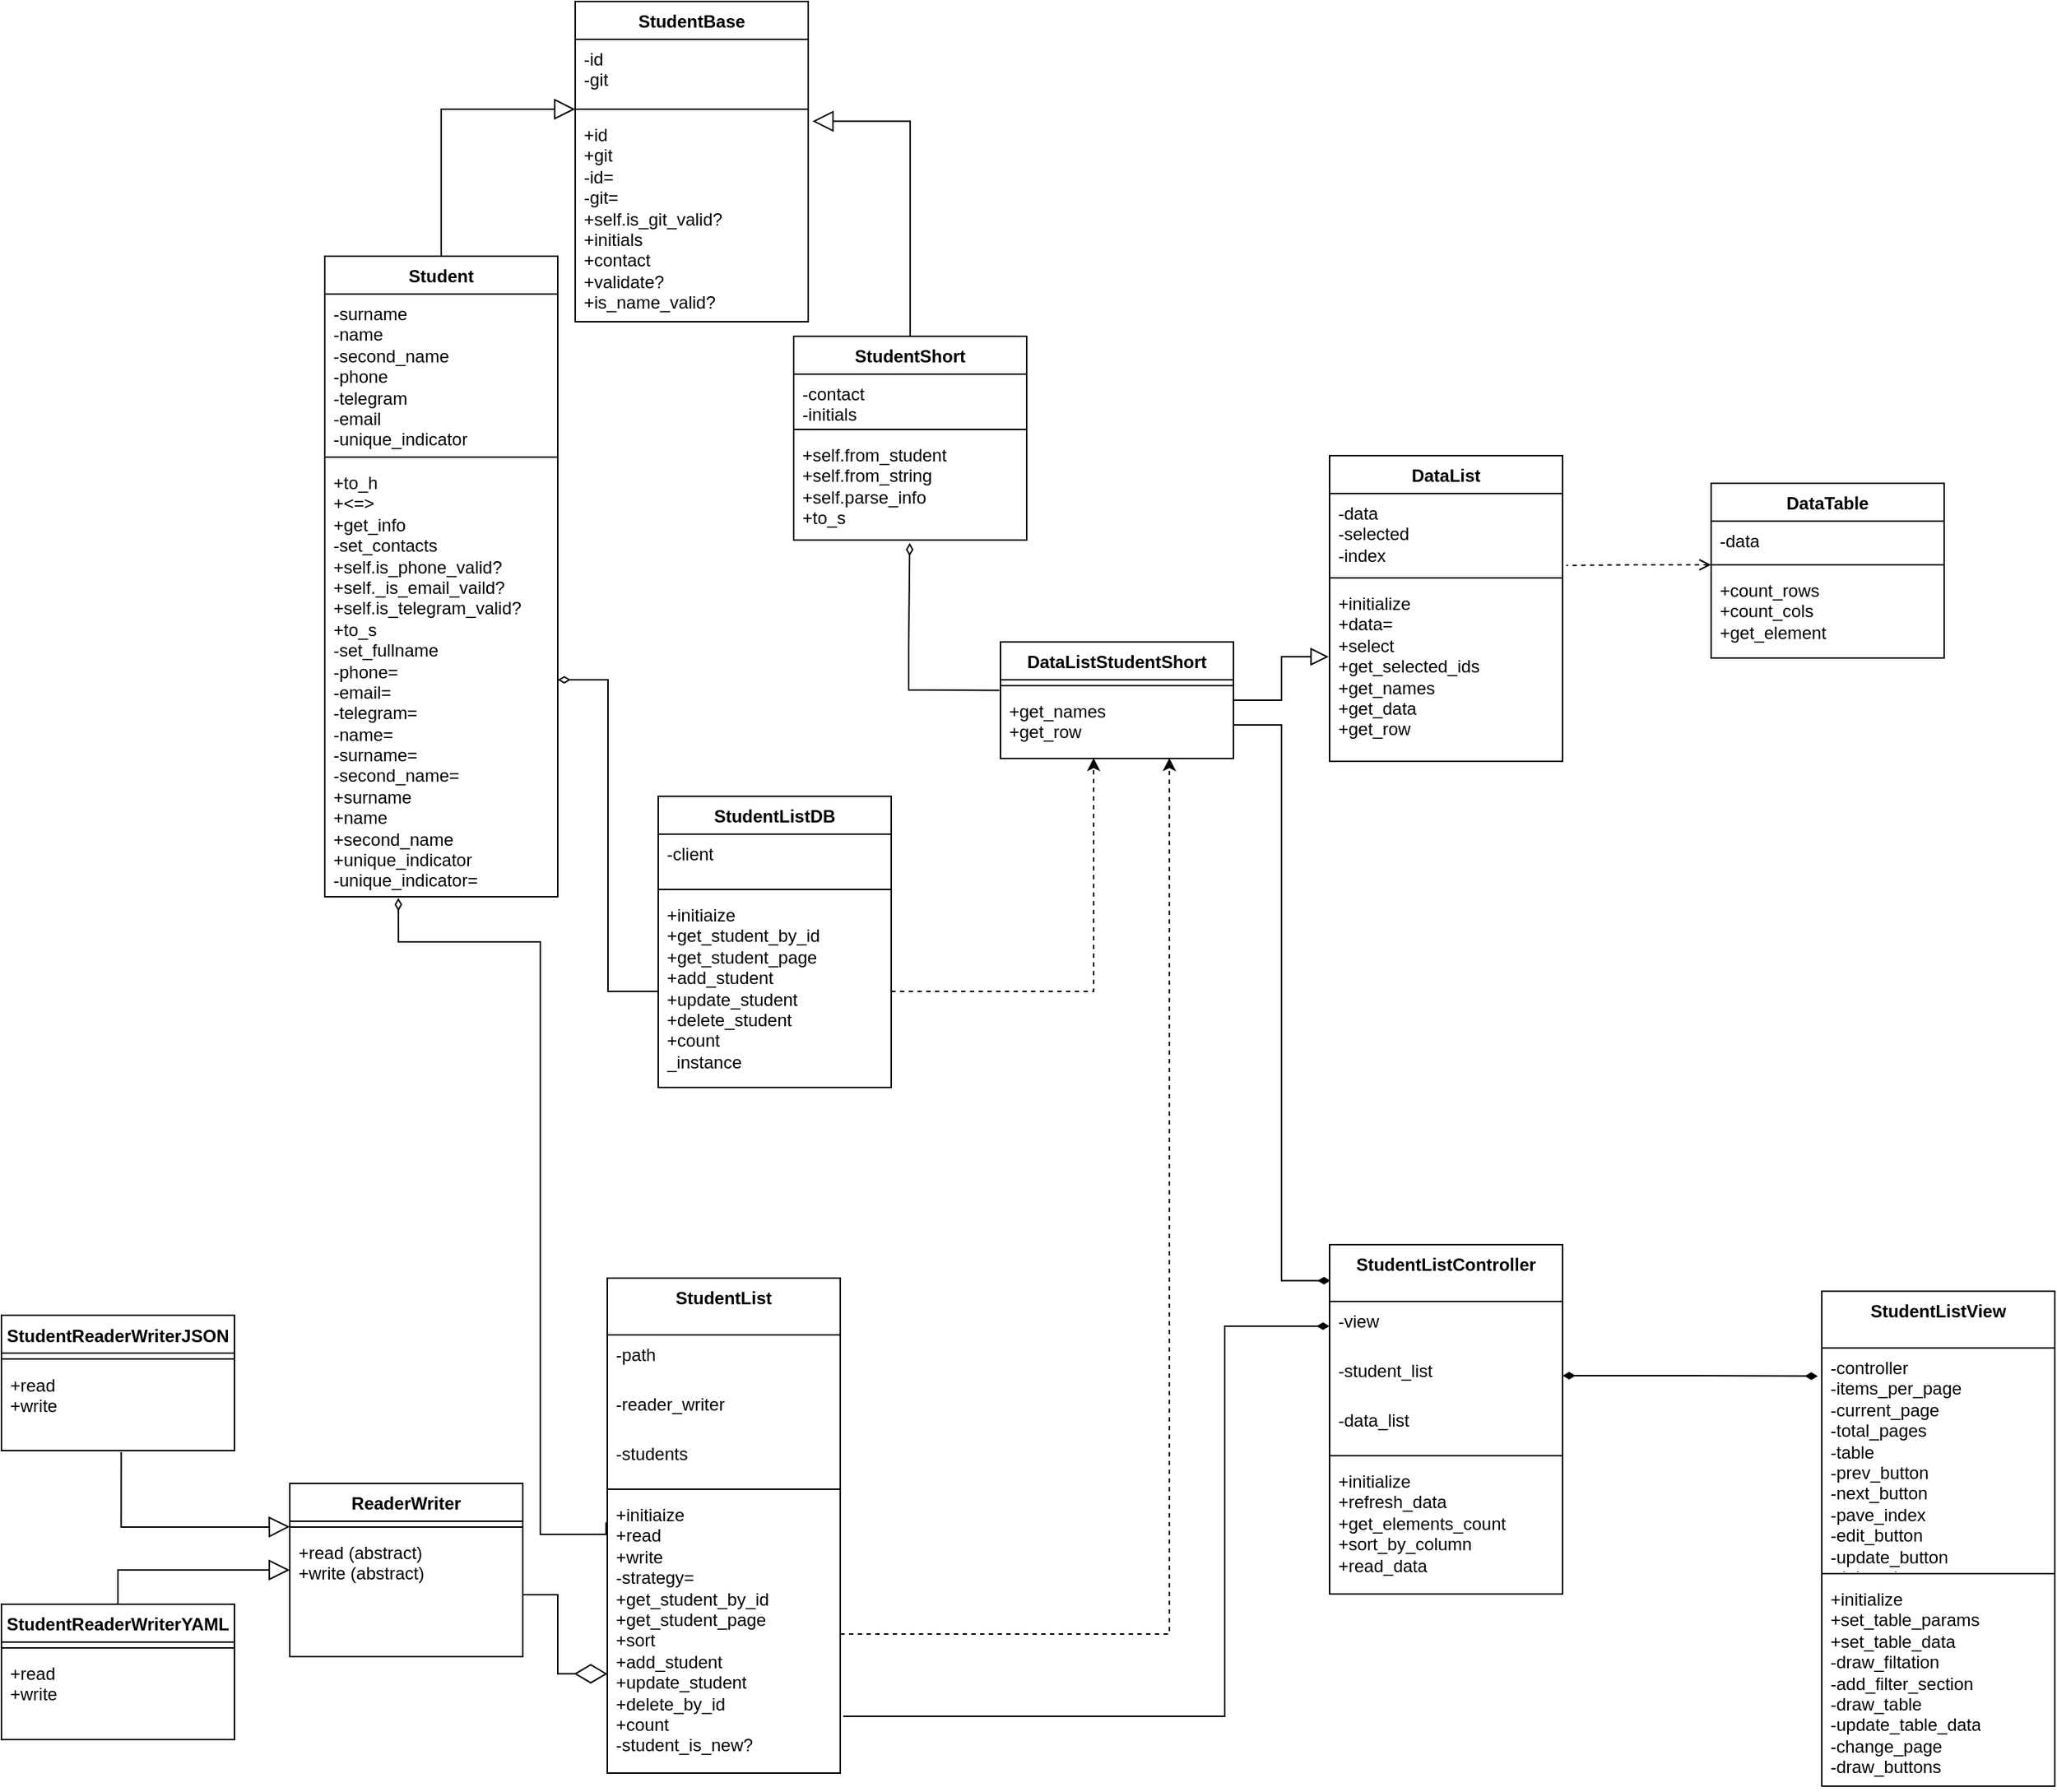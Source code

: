 <mxfile version="25.0.2">
  <diagram name="Страница — 1" id="pWL2CWbe-zxDe9L4tEUk">
    <mxGraphModel dx="1363" dy="963" grid="1" gridSize="10" guides="1" tooltips="1" connect="1" arrows="1" fold="1" page="1" pageScale="1" pageWidth="827" pageHeight="1169" math="0" shadow="0">
      <root>
        <mxCell id="0" />
        <mxCell id="1" parent="0" />
        <mxCell id="drGPe8Ry7eNEMvqkn0kf-1" value="StudentBase" style="swimlane;fontStyle=1;align=center;verticalAlign=top;childLayout=stackLayout;horizontal=1;startSize=26;horizontalStack=0;resizeParent=1;resizeParentMax=0;resizeLast=0;collapsible=1;marginBottom=0;whiteSpace=wrap;html=1;" parent="1" vertex="1">
          <mxGeometry x="1104" y="704" width="160" height="220" as="geometry" />
        </mxCell>
        <mxCell id="drGPe8Ry7eNEMvqkn0kf-2" value="&lt;div&gt;-id&lt;/div&gt;&lt;div&gt;-git&lt;br&gt;&lt;/div&gt;" style="text;strokeColor=none;fillColor=none;align=left;verticalAlign=top;spacingLeft=4;spacingRight=4;overflow=hidden;rotatable=0;points=[[0,0.5],[1,0.5]];portConstraint=eastwest;whiteSpace=wrap;html=1;" parent="drGPe8Ry7eNEMvqkn0kf-1" vertex="1">
          <mxGeometry y="26" width="160" height="44" as="geometry" />
        </mxCell>
        <mxCell id="drGPe8Ry7eNEMvqkn0kf-3" value="" style="line;strokeWidth=1;fillColor=none;align=left;verticalAlign=middle;spacingTop=-1;spacingLeft=3;spacingRight=3;rotatable=0;labelPosition=right;points=[];portConstraint=eastwest;strokeColor=inherit;" parent="drGPe8Ry7eNEMvqkn0kf-1" vertex="1">
          <mxGeometry y="70" width="160" height="8" as="geometry" />
        </mxCell>
        <mxCell id="drGPe8Ry7eNEMvqkn0kf-4" value="&lt;div&gt;+id&lt;/div&gt;&lt;div&gt;+git&lt;br&gt;&lt;/div&gt;&lt;div&gt;-id=&lt;br&gt;&lt;/div&gt;&lt;div&gt;-git=&lt;br&gt;&lt;/div&gt;&lt;div&gt;+self.is_git_valid?&lt;/div&gt;&lt;div&gt;+initials&lt;/div&gt;&lt;div&gt;+contact&lt;/div&gt;&lt;div&gt;+validate?&lt;br&gt;+is_name_valid?&lt;br&gt;&lt;/div&gt;" style="text;strokeColor=none;fillColor=none;align=left;verticalAlign=top;spacingLeft=4;spacingRight=4;overflow=hidden;rotatable=0;points=[[0,0.5],[1,0.5]];portConstraint=eastwest;whiteSpace=wrap;html=1;" parent="drGPe8Ry7eNEMvqkn0kf-1" vertex="1">
          <mxGeometry y="78" width="160" height="142" as="geometry" />
        </mxCell>
        <mxCell id="drGPe8Ry7eNEMvqkn0kf-5" style="edgeStyle=orthogonalEdgeStyle;rounded=0;orthogonalLoop=1;jettySize=auto;html=1;endArrow=block;endFill=0;endSize=12;" parent="1" source="drGPe8Ry7eNEMvqkn0kf-6" target="drGPe8Ry7eNEMvqkn0kf-3" edge="1">
          <mxGeometry relative="1" as="geometry" />
        </mxCell>
        <mxCell id="drGPe8Ry7eNEMvqkn0kf-6" value="Student" style="swimlane;fontStyle=1;align=center;verticalAlign=top;childLayout=stackLayout;horizontal=1;startSize=26;horizontalStack=0;resizeParent=1;resizeParentMax=0;resizeLast=0;collapsible=1;marginBottom=0;whiteSpace=wrap;html=1;" parent="1" vertex="1">
          <mxGeometry x="932" y="879" width="160" height="440" as="geometry" />
        </mxCell>
        <mxCell id="drGPe8Ry7eNEMvqkn0kf-7" value="&lt;div&gt;-surname&lt;/div&gt;&lt;div&gt;-name&lt;/div&gt;&lt;div&gt;-second_name&lt;/div&gt;&lt;div&gt;-phone&lt;/div&gt;&lt;div&gt;-telegram&lt;/div&gt;&lt;div&gt;-email&lt;/div&gt;&lt;div&gt;-unique_indicator&lt;br&gt;&lt;/div&gt;" style="text;strokeColor=none;fillColor=none;align=left;verticalAlign=top;spacingLeft=4;spacingRight=4;overflow=hidden;rotatable=0;points=[[0,0.5],[1,0.5]];portConstraint=eastwest;whiteSpace=wrap;html=1;" parent="drGPe8Ry7eNEMvqkn0kf-6" vertex="1">
          <mxGeometry y="26" width="160" height="108" as="geometry" />
        </mxCell>
        <mxCell id="drGPe8Ry7eNEMvqkn0kf-8" value="" style="line;strokeWidth=1;fillColor=none;align=left;verticalAlign=middle;spacingTop=-1;spacingLeft=3;spacingRight=3;rotatable=0;labelPosition=right;points=[];portConstraint=eastwest;strokeColor=inherit;" parent="drGPe8Ry7eNEMvqkn0kf-6" vertex="1">
          <mxGeometry y="134" width="160" height="8" as="geometry" />
        </mxCell>
        <mxCell id="drGPe8Ry7eNEMvqkn0kf-9" value="&lt;div&gt;+to_h&lt;/div&gt;&lt;div&gt;+&amp;lt;=&amp;gt;&lt;br&gt;&lt;/div&gt;&lt;div&gt;+get_info&lt;/div&gt;&lt;div&gt;-set_contacts&lt;/div&gt;&lt;div&gt;+self.is_phone_valid?&lt;/div&gt;&lt;div&gt;+self._is_email_vaild?&lt;/div&gt;&lt;div&gt;+self.is_telegram_valid?&lt;/div&gt;&lt;div&gt;+to_s&lt;/div&gt;&lt;div&gt;-set_fullname&lt;br&gt;&lt;/div&gt;&lt;div&gt;-phone=&lt;/div&gt;&lt;div&gt;-email=&lt;/div&gt;&lt;div&gt;-telegram=&lt;br&gt;&lt;/div&gt;&lt;div&gt;-name=&lt;/div&gt;&lt;div&gt;-surname=&lt;/div&gt;&lt;div&gt;-second_name=&lt;br&gt;&lt;/div&gt;&lt;div&gt;+surname&lt;br&gt;&lt;/div&gt;&lt;div&gt;+name&lt;/div&gt;&lt;div&gt;+second_name&lt;/div&gt;&lt;div&gt;+unique_indicator&lt;/div&gt;&lt;div&gt;-unique_indicator=&lt;br&gt;&lt;/div&gt;" style="text;strokeColor=none;fillColor=none;align=left;verticalAlign=top;spacingLeft=4;spacingRight=4;overflow=hidden;rotatable=0;points=[[0,0.5],[1,0.5]];portConstraint=eastwest;whiteSpace=wrap;html=1;" parent="drGPe8Ry7eNEMvqkn0kf-6" vertex="1">
          <mxGeometry y="142" width="160" height="298" as="geometry" />
        </mxCell>
        <mxCell id="drGPe8Ry7eNEMvqkn0kf-10" value="StudentShort" style="swimlane;fontStyle=1;align=center;verticalAlign=top;childLayout=stackLayout;horizontal=1;startSize=26;horizontalStack=0;resizeParent=1;resizeParentMax=0;resizeLast=0;collapsible=1;marginBottom=0;whiteSpace=wrap;html=1;" parent="1" vertex="1">
          <mxGeometry x="1254" y="934" width="160" height="140" as="geometry">
            <mxRectangle x="520" y="310" width="110" height="30" as="alternateBounds" />
          </mxGeometry>
        </mxCell>
        <mxCell id="drGPe8Ry7eNEMvqkn0kf-11" value="&lt;div&gt;-contact&lt;/div&gt;&lt;div&gt;-initials&lt;br&gt;&lt;/div&gt;" style="text;strokeColor=none;fillColor=none;align=left;verticalAlign=top;spacingLeft=4;spacingRight=4;overflow=hidden;rotatable=0;points=[[0,0.5],[1,0.5]];portConstraint=eastwest;whiteSpace=wrap;html=1;" parent="drGPe8Ry7eNEMvqkn0kf-10" vertex="1">
          <mxGeometry y="26" width="160" height="34" as="geometry" />
        </mxCell>
        <mxCell id="drGPe8Ry7eNEMvqkn0kf-12" value="" style="line;strokeWidth=1;fillColor=none;align=left;verticalAlign=middle;spacingTop=-1;spacingLeft=3;spacingRight=3;rotatable=0;labelPosition=right;points=[];portConstraint=eastwest;strokeColor=inherit;" parent="drGPe8Ry7eNEMvqkn0kf-10" vertex="1">
          <mxGeometry y="60" width="160" height="8" as="geometry" />
        </mxCell>
        <mxCell id="drGPe8Ry7eNEMvqkn0kf-13" value="&lt;div&gt;+self.from_student&lt;/div&gt;&lt;div&gt;+self.from_string&lt;/div&gt;&lt;div&gt;+self.parse_info&lt;br&gt;&lt;/div&gt;&lt;div&gt;+to_s&lt;/div&gt;&lt;div&gt;&lt;br&gt;&lt;/div&gt;" style="text;strokeColor=none;fillColor=none;align=left;verticalAlign=top;spacingLeft=4;spacingRight=4;overflow=hidden;rotatable=0;points=[[0,0.5],[1,0.5]];portConstraint=eastwest;whiteSpace=wrap;html=1;" parent="drGPe8Ry7eNEMvqkn0kf-10" vertex="1">
          <mxGeometry y="68" width="160" height="72" as="geometry" />
        </mxCell>
        <mxCell id="drGPe8Ry7eNEMvqkn0kf-14" style="edgeStyle=orthogonalEdgeStyle;rounded=0;orthogonalLoop=1;jettySize=auto;html=1;entryX=1.018;entryY=0.03;entryDx=0;entryDy=0;entryPerimeter=0;endArrow=block;endFill=0;endSize=12;" parent="1" source="drGPe8Ry7eNEMvqkn0kf-10" target="drGPe8Ry7eNEMvqkn0kf-4" edge="1">
          <mxGeometry relative="1" as="geometry" />
        </mxCell>
        <mxCell id="drGPe8Ry7eNEMvqkn0kf-15" value="DataTable" style="swimlane;fontStyle=1;align=center;verticalAlign=top;childLayout=stackLayout;horizontal=1;startSize=26;horizontalStack=0;resizeParent=1;resizeParentMax=0;resizeLast=0;collapsible=1;marginBottom=0;whiteSpace=wrap;html=1;" parent="1" vertex="1">
          <mxGeometry x="1884" y="1035" width="160" height="120" as="geometry" />
        </mxCell>
        <mxCell id="drGPe8Ry7eNEMvqkn0kf-16" value="-data" style="text;strokeColor=none;fillColor=none;align=left;verticalAlign=top;spacingLeft=4;spacingRight=4;overflow=hidden;rotatable=0;points=[[0,0.5],[1,0.5]];portConstraint=eastwest;whiteSpace=wrap;html=1;" parent="drGPe8Ry7eNEMvqkn0kf-15" vertex="1">
          <mxGeometry y="26" width="160" height="26" as="geometry" />
        </mxCell>
        <mxCell id="drGPe8Ry7eNEMvqkn0kf-17" value="" style="line;strokeWidth=1;fillColor=none;align=left;verticalAlign=middle;spacingTop=-1;spacingLeft=3;spacingRight=3;rotatable=0;labelPosition=right;points=[];portConstraint=eastwest;strokeColor=inherit;" parent="drGPe8Ry7eNEMvqkn0kf-15" vertex="1">
          <mxGeometry y="52" width="160" height="8" as="geometry" />
        </mxCell>
        <mxCell id="drGPe8Ry7eNEMvqkn0kf-18" value="+count_rows&lt;div&gt;+count_cols&lt;/div&gt;&lt;div&gt;+get_element&lt;/div&gt;" style="text;strokeColor=none;fillColor=none;align=left;verticalAlign=top;spacingLeft=4;spacingRight=4;overflow=hidden;rotatable=0;points=[[0,0.5],[1,0.5]];portConstraint=eastwest;whiteSpace=wrap;html=1;" parent="drGPe8Ry7eNEMvqkn0kf-15" vertex="1">
          <mxGeometry y="60" width="160" height="60" as="geometry" />
        </mxCell>
        <mxCell id="drGPe8Ry7eNEMvqkn0kf-21" value="&lt;div&gt;DataList&lt;/div&gt;" style="swimlane;fontStyle=1;align=center;verticalAlign=top;childLayout=stackLayout;horizontal=1;startSize=26;horizontalStack=0;resizeParent=1;resizeParentMax=0;resizeLast=0;collapsible=1;marginBottom=0;whiteSpace=wrap;html=1;" parent="1" vertex="1">
          <mxGeometry x="1622" y="1016" width="160" height="210" as="geometry" />
        </mxCell>
        <mxCell id="drGPe8Ry7eNEMvqkn0kf-22" value="&lt;div&gt;-data&lt;/div&gt;&lt;div&gt;-selected&lt;/div&gt;&lt;div&gt;-index&lt;br&gt;&lt;/div&gt;" style="text;strokeColor=none;fillColor=none;align=left;verticalAlign=top;spacingLeft=4;spacingRight=4;overflow=hidden;rotatable=0;points=[[0,0.5],[1,0.5]];portConstraint=eastwest;whiteSpace=wrap;html=1;" parent="drGPe8Ry7eNEMvqkn0kf-21" vertex="1">
          <mxGeometry y="26" width="160" height="54" as="geometry" />
        </mxCell>
        <mxCell id="drGPe8Ry7eNEMvqkn0kf-23" value="" style="line;strokeWidth=1;fillColor=none;align=left;verticalAlign=middle;spacingTop=-1;spacingLeft=3;spacingRight=3;rotatable=0;labelPosition=right;points=[];portConstraint=eastwest;strokeColor=inherit;" parent="drGPe8Ry7eNEMvqkn0kf-21" vertex="1">
          <mxGeometry y="80" width="160" height="8" as="geometry" />
        </mxCell>
        <mxCell id="drGPe8Ry7eNEMvqkn0kf-24" value="&lt;div&gt;+initialize&lt;/div&gt;&lt;div&gt;+data=&lt;/div&gt;&lt;div&gt;+select&lt;/div&gt;&lt;div&gt;+get_selected_ids&lt;/div&gt;&lt;div&gt;+get_names&lt;/div&gt;&lt;div&gt;+get_data&lt;/div&gt;&lt;div&gt;+get_row&lt;/div&gt;" style="text;strokeColor=none;fillColor=none;align=left;verticalAlign=top;spacingLeft=4;spacingRight=4;overflow=hidden;rotatable=0;points=[[0,0.5],[1,0.5]];portConstraint=eastwest;whiteSpace=wrap;html=1;" parent="drGPe8Ry7eNEMvqkn0kf-21" vertex="1">
          <mxGeometry y="88" width="160" height="122" as="geometry" />
        </mxCell>
        <mxCell id="drGPe8Ry7eNEMvqkn0kf-25" value="&lt;div&gt;DataListStudentShort&lt;/div&gt;" style="swimlane;fontStyle=1;align=center;verticalAlign=top;childLayout=stackLayout;horizontal=1;startSize=26;horizontalStack=0;resizeParent=1;resizeParentMax=0;resizeLast=0;collapsible=1;marginBottom=0;whiteSpace=wrap;html=1;" parent="1" vertex="1">
          <mxGeometry x="1396" y="1144" width="160" height="80" as="geometry" />
        </mxCell>
        <mxCell id="drGPe8Ry7eNEMvqkn0kf-26" value="" style="line;strokeWidth=1;fillColor=none;align=left;verticalAlign=middle;spacingTop=-1;spacingLeft=3;spacingRight=3;rotatable=0;labelPosition=right;points=[];portConstraint=eastwest;strokeColor=inherit;" parent="drGPe8Ry7eNEMvqkn0kf-25" vertex="1">
          <mxGeometry y="26" width="160" height="8" as="geometry" />
        </mxCell>
        <mxCell id="drGPe8Ry7eNEMvqkn0kf-27" value="&lt;div&gt;&lt;span style=&quot;background-color: initial;&quot;&gt;+get_names&lt;/span&gt;&lt;/div&gt;&lt;div&gt;+get_row&lt;/div&gt;" style="text;strokeColor=none;fillColor=none;align=left;verticalAlign=top;spacingLeft=4;spacingRight=4;overflow=hidden;rotatable=0;points=[[0,0.5],[1,0.5]];portConstraint=eastwest;whiteSpace=wrap;html=1;" parent="drGPe8Ry7eNEMvqkn0kf-25" vertex="1">
          <mxGeometry y="34" width="160" height="46" as="geometry" />
        </mxCell>
        <mxCell id="drGPe8Ry7eNEMvqkn0kf-28" style="edgeStyle=orthogonalEdgeStyle;rounded=0;orthogonalLoop=1;jettySize=auto;html=1;entryX=-0.004;entryY=0.411;entryDx=0;entryDy=0;entryPerimeter=0;endArrow=block;endFill=0;endSize=10;" parent="1" source="drGPe8Ry7eNEMvqkn0kf-25" target="drGPe8Ry7eNEMvqkn0kf-24" edge="1">
          <mxGeometry relative="1" as="geometry" />
        </mxCell>
        <mxCell id="drGPe8Ry7eNEMvqkn0kf-29" style="edgeStyle=orthogonalEdgeStyle;rounded=0;orthogonalLoop=1;jettySize=auto;html=1;entryX=0.316;entryY=1.003;entryDx=0;entryDy=0;entryPerimeter=0;exitX=-0.005;exitY=0.098;exitDx=0;exitDy=0;exitPerimeter=0;endArrow=diamondThin;endFill=0;" parent="1" source="drGPe8Ry7eNEMvqkn0kf-45" target="drGPe8Ry7eNEMvqkn0kf-9" edge="1">
          <mxGeometry relative="1" as="geometry">
            <mxPoint x="982.08" y="1596" as="targetPoint" />
            <mxPoint x="1103.0" y="1668" as="sourcePoint" />
            <Array as="points">
              <mxPoint x="1080" y="1757" />
              <mxPoint x="1080" y="1350" />
              <mxPoint x="983" y="1350" />
            </Array>
          </mxGeometry>
        </mxCell>
        <mxCell id="drGPe8Ry7eNEMvqkn0kf-32" style="edgeStyle=orthogonalEdgeStyle;rounded=0;orthogonalLoop=1;jettySize=auto;html=1;endArrow=block;endFill=0;endSize=12;exitX=0.514;exitY=1.017;exitDx=0;exitDy=0;exitPerimeter=0;entryX=0;entryY=0.25;entryDx=0;entryDy=0;" parent="1" source="drGPe8Ry7eNEMvqkn0kf-53" target="drGPe8Ry7eNEMvqkn0kf-39" edge="1">
          <mxGeometry relative="1" as="geometry">
            <mxPoint x="647" y="2092" as="sourcePoint" />
            <mxPoint x="665" y="1868" as="targetPoint" />
            <Array as="points">
              <mxPoint x="792" y="1752" />
              <mxPoint x="891" y="1752" />
            </Array>
          </mxGeometry>
        </mxCell>
        <mxCell id="drGPe8Ry7eNEMvqkn0kf-33" style="edgeStyle=orthogonalEdgeStyle;rounded=0;orthogonalLoop=1;jettySize=auto;html=1;endArrow=block;endFill=0;endSize=12;exitX=0.5;exitY=0;exitDx=0;exitDy=0;entryX=0;entryY=0.5;entryDx=0;entryDy=0;" parent="1" source="drGPe8Ry7eNEMvqkn0kf-46" target="drGPe8Ry7eNEMvqkn0kf-39" edge="1">
          <mxGeometry relative="1" as="geometry">
            <mxPoint x="842.118" y="1784" as="sourcePoint" />
            <mxPoint x="900" y="1790" as="targetPoint" />
          </mxGeometry>
        </mxCell>
        <mxCell id="drGPe8Ry7eNEMvqkn0kf-34" style="edgeStyle=orthogonalEdgeStyle;rounded=0;orthogonalLoop=1;jettySize=auto;html=1;entryX=1.016;entryY=0.915;entryDx=0;entryDy=0;dashed=1;entryPerimeter=0;endArrow=none;endFill=0;startArrow=open;startFill=0;" parent="1" source="drGPe8Ry7eNEMvqkn0kf-17" target="drGPe8Ry7eNEMvqkn0kf-22" edge="1">
          <mxGeometry relative="1" as="geometry">
            <mxPoint x="1859" y="1061" as="sourcePoint" />
            <mxPoint x="1769" y="1061" as="targetPoint" />
          </mxGeometry>
        </mxCell>
        <mxCell id="drGPe8Ry7eNEMvqkn0kf-37" value="" style="endArrow=none;html=1;rounded=0;exitX=0.498;exitY=1.028;exitDx=0;exitDy=0;exitPerimeter=0;entryX=-0.005;entryY=-0.017;entryDx=0;entryDy=0;entryPerimeter=0;endFill=0;startArrow=diamondThin;startFill=0;" parent="1" source="drGPe8Ry7eNEMvqkn0kf-13" target="drGPe8Ry7eNEMvqkn0kf-27" edge="1">
          <mxGeometry width="50" height="50" relative="1" as="geometry">
            <mxPoint x="1333.16" y="957.996" as="sourcePoint" />
            <mxPoint x="1473" y="1355.95" as="targetPoint" />
            <Array as="points">
              <mxPoint x="1333" y="1145.98" />
              <mxPoint x="1333" y="1177" />
            </Array>
          </mxGeometry>
        </mxCell>
        <mxCell id="drGPe8Ry7eNEMvqkn0kf-39" value="ReaderWriter" style="swimlane;fontStyle=1;align=center;verticalAlign=top;childLayout=stackLayout;horizontal=1;startSize=26;horizontalStack=0;resizeParent=1;resizeParentMax=0;resizeLast=0;collapsible=1;marginBottom=0;whiteSpace=wrap;html=1;" parent="1" vertex="1">
          <mxGeometry x="908" y="1722" width="160" height="119" as="geometry">
            <mxRectangle x="520" y="310" width="110" height="30" as="alternateBounds" />
          </mxGeometry>
        </mxCell>
        <mxCell id="drGPe8Ry7eNEMvqkn0kf-40" value="" style="line;strokeWidth=1;fillColor=none;align=left;verticalAlign=middle;spacingTop=-1;spacingLeft=3;spacingRight=3;rotatable=0;labelPosition=right;points=[];portConstraint=eastwest;strokeColor=inherit;" parent="drGPe8Ry7eNEMvqkn0kf-39" vertex="1">
          <mxGeometry y="26" width="160" height="8" as="geometry" />
        </mxCell>
        <mxCell id="drGPe8Ry7eNEMvqkn0kf-41" value="&lt;div&gt;&lt;span style=&quot;background-color: initial;&quot;&gt;+read (abstract)&lt;/span&gt;&lt;/div&gt;&lt;div&gt;+write (abstract)&lt;br&gt;&lt;/div&gt;" style="text;strokeColor=none;fillColor=none;align=left;verticalAlign=top;spacingLeft=4;spacingRight=4;overflow=hidden;rotatable=0;points=[[0,0.5],[1,0.5]];portConstraint=eastwest;whiteSpace=wrap;html=1;" parent="drGPe8Ry7eNEMvqkn0kf-39" vertex="1">
          <mxGeometry y="34" width="160" height="85" as="geometry" />
        </mxCell>
        <mxCell id="drGPe8Ry7eNEMvqkn0kf-42" value="&lt;div&gt;StudentList&lt;/div&gt;" style="swimlane;fontStyle=1;align=center;verticalAlign=top;childLayout=stackLayout;horizontal=1;startSize=39;horizontalStack=0;resizeParent=1;resizeParentMax=0;resizeLast=0;collapsible=1;marginBottom=0;whiteSpace=wrap;html=1;" parent="1" vertex="1">
          <mxGeometry x="1126" y="1581" width="160" height="340" as="geometry">
            <mxRectangle x="520" y="310" width="110" height="30" as="alternateBounds" />
          </mxGeometry>
        </mxCell>
        <mxCell id="drGPe8Ry7eNEMvqkn0kf-43" value="-path" style="text;strokeColor=none;fillColor=none;align=left;verticalAlign=top;spacingLeft=4;spacingRight=4;overflow=hidden;rotatable=0;points=[[0,0.5],[1,0.5]];portConstraint=eastwest;whiteSpace=wrap;html=1;" parent="drGPe8Ry7eNEMvqkn0kf-42" vertex="1">
          <mxGeometry y="39" width="160" height="34" as="geometry" />
        </mxCell>
        <mxCell id="V1mRsqlptT5nASqWF0CJ-1" value="-reader_writer" style="text;strokeColor=none;fillColor=none;align=left;verticalAlign=top;spacingLeft=4;spacingRight=4;overflow=hidden;rotatable=0;points=[[0,0.5],[1,0.5]];portConstraint=eastwest;whiteSpace=wrap;html=1;" parent="drGPe8Ry7eNEMvqkn0kf-42" vertex="1">
          <mxGeometry y="73" width="160" height="34" as="geometry" />
        </mxCell>
        <mxCell id="V1mRsqlptT5nASqWF0CJ-2" value="-students" style="text;strokeColor=none;fillColor=none;align=left;verticalAlign=top;spacingLeft=4;spacingRight=4;overflow=hidden;rotatable=0;points=[[0,0.5],[1,0.5]];portConstraint=eastwest;whiteSpace=wrap;html=1;" parent="drGPe8Ry7eNEMvqkn0kf-42" vertex="1">
          <mxGeometry y="107" width="160" height="34" as="geometry" />
        </mxCell>
        <mxCell id="drGPe8Ry7eNEMvqkn0kf-44" value="" style="line;strokeWidth=1;fillColor=none;align=left;verticalAlign=middle;spacingTop=-1;spacingLeft=3;spacingRight=3;rotatable=0;labelPosition=right;points=[];portConstraint=eastwest;strokeColor=inherit;" parent="drGPe8Ry7eNEMvqkn0kf-42" vertex="1">
          <mxGeometry y="141" width="160" height="8" as="geometry" />
        </mxCell>
        <mxCell id="drGPe8Ry7eNEMvqkn0kf-45" value="&lt;div&gt;&lt;span style=&quot;background-color: initial;&quot;&gt;+initiaize&lt;/span&gt;&lt;br&gt;&lt;/div&gt;&lt;div&gt;+read&lt;/div&gt;&lt;div&gt;+write&lt;/div&gt;&lt;div&gt;-strategy=&lt;br&gt;&lt;/div&gt;&lt;div&gt;+get_student_by_id&lt;/div&gt;&lt;div&gt;+get_student_page&lt;/div&gt;&lt;div&gt;+sort&lt;/div&gt;&lt;div&gt;+add_student&lt;/div&gt;&lt;div&gt;+update_student&lt;/div&gt;&lt;div&gt;+delete_by_id&lt;/div&gt;&lt;div&gt;+count&lt;/div&gt;&lt;div&gt;&lt;b&gt;&lt;/b&gt;&lt;div&gt;-student_is_new?&lt;br&gt;&lt;/div&gt;&lt;/div&gt;" style="text;strokeColor=none;fillColor=none;align=left;verticalAlign=top;spacingLeft=4;spacingRight=4;overflow=hidden;rotatable=0;points=[[0,0.5],[1,0.5]];portConstraint=eastwest;whiteSpace=wrap;html=1;" parent="drGPe8Ry7eNEMvqkn0kf-42" vertex="1">
          <mxGeometry y="149" width="160" height="191" as="geometry" />
        </mxCell>
        <mxCell id="drGPe8Ry7eNEMvqkn0kf-46" value="StudentReaderWriterYAML" style="swimlane;fontStyle=1;align=center;verticalAlign=top;childLayout=stackLayout;horizontal=1;startSize=26;horizontalStack=0;resizeParent=1;resizeParentMax=0;resizeLast=0;collapsible=1;marginBottom=0;whiteSpace=wrap;html=1;" parent="1" vertex="1">
          <mxGeometry x="710" y="1805" width="160" height="93" as="geometry">
            <mxRectangle x="520" y="310" width="110" height="30" as="alternateBounds" />
          </mxGeometry>
        </mxCell>
        <mxCell id="drGPe8Ry7eNEMvqkn0kf-48" value="" style="line;strokeWidth=1;fillColor=none;align=left;verticalAlign=middle;spacingTop=-1;spacingLeft=3;spacingRight=3;rotatable=0;labelPosition=right;points=[];portConstraint=eastwest;strokeColor=inherit;" parent="drGPe8Ry7eNEMvqkn0kf-46" vertex="1">
          <mxGeometry y="26" width="160" height="8" as="geometry" />
        </mxCell>
        <mxCell id="drGPe8Ry7eNEMvqkn0kf-49" value="&lt;div&gt;&lt;span style=&quot;background-color: initial;&quot;&gt;+read&lt;/span&gt;&lt;br&gt;&lt;/div&gt;&lt;div&gt;+write&lt;b&gt;&lt;br&gt;&lt;/b&gt;&lt;/div&gt;" style="text;strokeColor=none;fillColor=none;align=left;verticalAlign=top;spacingLeft=4;spacingRight=4;overflow=hidden;rotatable=0;points=[[0,0.5],[1,0.5]];portConstraint=eastwest;whiteSpace=wrap;html=1;" parent="drGPe8Ry7eNEMvqkn0kf-46" vertex="1">
          <mxGeometry y="34" width="160" height="59" as="geometry" />
        </mxCell>
        <mxCell id="drGPe8Ry7eNEMvqkn0kf-50" value="StudentReaderWriterJSON" style="swimlane;fontStyle=1;align=center;verticalAlign=top;childLayout=stackLayout;horizontal=1;startSize=26;horizontalStack=0;resizeParent=1;resizeParentMax=0;resizeLast=0;collapsible=1;marginBottom=0;whiteSpace=wrap;html=1;" parent="1" vertex="1">
          <mxGeometry x="710" y="1606.5" width="160" height="93" as="geometry">
            <mxRectangle x="520" y="310" width="110" height="30" as="alternateBounds" />
          </mxGeometry>
        </mxCell>
        <mxCell id="drGPe8Ry7eNEMvqkn0kf-52" value="" style="line;strokeWidth=1;fillColor=none;align=left;verticalAlign=middle;spacingTop=-1;spacingLeft=3;spacingRight=3;rotatable=0;labelPosition=right;points=[];portConstraint=eastwest;strokeColor=inherit;" parent="drGPe8Ry7eNEMvqkn0kf-50" vertex="1">
          <mxGeometry y="26" width="160" height="8" as="geometry" />
        </mxCell>
        <mxCell id="drGPe8Ry7eNEMvqkn0kf-53" value="&lt;div&gt;&lt;span style=&quot;background-color: initial;&quot;&gt;+read&lt;/span&gt;&lt;/div&gt;&lt;div&gt;+write&lt;b&gt;&lt;br&gt;&lt;/b&gt;&lt;/div&gt;" style="text;strokeColor=none;fillColor=none;align=left;verticalAlign=top;spacingLeft=4;spacingRight=4;overflow=hidden;rotatable=0;points=[[0,0.5],[1,0.5]];portConstraint=eastwest;whiteSpace=wrap;html=1;" parent="drGPe8Ry7eNEMvqkn0kf-50" vertex="1">
          <mxGeometry y="34" width="160" height="59" as="geometry" />
        </mxCell>
        <mxCell id="drGPe8Ry7eNEMvqkn0kf-54" style="edgeStyle=orthogonalEdgeStyle;rounded=0;orthogonalLoop=1;jettySize=auto;html=1;entryX=0.001;entryY=0.643;entryDx=0;entryDy=0;entryPerimeter=0;endArrow=diamondThin;endFill=0;startArrow=none;startFill=0;endSize=20;startSize=20;" parent="1" source="drGPe8Ry7eNEMvqkn0kf-41" target="drGPe8Ry7eNEMvqkn0kf-45" edge="1">
          <mxGeometry relative="1" as="geometry" />
        </mxCell>
        <mxCell id="drGPe8Ry7eNEMvqkn0kf-60" value="StudentListDB" style="swimlane;fontStyle=1;align=center;verticalAlign=top;childLayout=stackLayout;horizontal=1;startSize=26;horizontalStack=0;resizeParent=1;resizeParentMax=0;resizeLast=0;collapsible=1;marginBottom=0;whiteSpace=wrap;html=1;" parent="1" vertex="1">
          <mxGeometry x="1161" y="1250" width="160" height="200" as="geometry">
            <mxRectangle x="520" y="310" width="110" height="30" as="alternateBounds" />
          </mxGeometry>
        </mxCell>
        <mxCell id="drGPe8Ry7eNEMvqkn0kf-61" value="-client" style="text;strokeColor=none;fillColor=none;align=left;verticalAlign=top;spacingLeft=4;spacingRight=4;overflow=hidden;rotatable=0;points=[[0,0.5],[1,0.5]];portConstraint=eastwest;whiteSpace=wrap;html=1;" parent="drGPe8Ry7eNEMvqkn0kf-60" vertex="1">
          <mxGeometry y="26" width="160" height="34" as="geometry" />
        </mxCell>
        <mxCell id="drGPe8Ry7eNEMvqkn0kf-62" value="" style="line;strokeWidth=1;fillColor=none;align=left;verticalAlign=middle;spacingTop=-1;spacingLeft=3;spacingRight=3;rotatable=0;labelPosition=right;points=[];portConstraint=eastwest;strokeColor=inherit;" parent="drGPe8Ry7eNEMvqkn0kf-60" vertex="1">
          <mxGeometry y="60" width="160" height="8" as="geometry" />
        </mxCell>
        <mxCell id="drGPe8Ry7eNEMvqkn0kf-63" value="&lt;div&gt;&lt;span style=&quot;background-color: initial;&quot;&gt;+initiaize&lt;/span&gt;&lt;br&gt;&lt;/div&gt;&lt;div&gt;+get_student_by_id&lt;/div&gt;&lt;div&gt;+get_student_page&lt;/div&gt;&lt;div&gt;+add_student&lt;/div&gt;&lt;div&gt;+update_student&lt;/div&gt;&lt;div&gt;+delete_student&lt;/div&gt;&lt;div&gt;+count&lt;/div&gt;&lt;div&gt;_instance&lt;/div&gt;" style="text;strokeColor=none;fillColor=none;align=left;verticalAlign=top;spacingLeft=4;spacingRight=4;overflow=hidden;rotatable=0;points=[[0,0.5],[1,0.5]];portConstraint=eastwest;whiteSpace=wrap;html=1;" parent="drGPe8Ry7eNEMvqkn0kf-60" vertex="1">
          <mxGeometry y="68" width="160" height="132" as="geometry" />
        </mxCell>
        <mxCell id="0USxH5ooz8fxwB7ao-52-1" style="edgeStyle=orthogonalEdgeStyle;rounded=0;orthogonalLoop=1;jettySize=auto;html=1;entryX=1;entryY=0.5;entryDx=0;entryDy=0;endArrow=diamondThin;endFill=0;" edge="1" parent="1" source="drGPe8Ry7eNEMvqkn0kf-63" target="drGPe8Ry7eNEMvqkn0kf-9">
          <mxGeometry relative="1" as="geometry" />
        </mxCell>
        <mxCell id="0USxH5ooz8fxwB7ao-52-2" style="edgeStyle=orthogonalEdgeStyle;rounded=0;orthogonalLoop=1;jettySize=auto;html=1;entryX=0.4;entryY=0.993;entryDx=0;entryDy=0;entryPerimeter=0;dashed=1;" edge="1" parent="1" source="drGPe8Ry7eNEMvqkn0kf-63" target="drGPe8Ry7eNEMvqkn0kf-27">
          <mxGeometry relative="1" as="geometry" />
        </mxCell>
        <mxCell id="0USxH5ooz8fxwB7ao-52-3" style="edgeStyle=orthogonalEdgeStyle;rounded=0;orthogonalLoop=1;jettySize=auto;html=1;entryX=0.725;entryY=0.993;entryDx=0;entryDy=0;entryPerimeter=0;dashed=1;" edge="1" parent="1" source="drGPe8Ry7eNEMvqkn0kf-45" target="drGPe8Ry7eNEMvqkn0kf-27">
          <mxGeometry relative="1" as="geometry" />
        </mxCell>
        <mxCell id="0USxH5ooz8fxwB7ao-52-4" value="&lt;div&gt;StudentListController&lt;/div&gt;" style="swimlane;fontStyle=1;align=center;verticalAlign=top;childLayout=stackLayout;horizontal=1;startSize=39;horizontalStack=0;resizeParent=1;resizeParentMax=0;resizeLast=0;collapsible=1;marginBottom=0;whiteSpace=wrap;html=1;" vertex="1" parent="1">
          <mxGeometry x="1622" y="1558" width="160" height="240" as="geometry">
            <mxRectangle x="520" y="310" width="110" height="30" as="alternateBounds" />
          </mxGeometry>
        </mxCell>
        <mxCell id="0USxH5ooz8fxwB7ao-52-5" value="-view" style="text;strokeColor=none;fillColor=none;align=left;verticalAlign=top;spacingLeft=4;spacingRight=4;overflow=hidden;rotatable=0;points=[[0,0.5],[1,0.5]];portConstraint=eastwest;whiteSpace=wrap;html=1;" vertex="1" parent="0USxH5ooz8fxwB7ao-52-4">
          <mxGeometry y="39" width="160" height="34" as="geometry" />
        </mxCell>
        <mxCell id="0USxH5ooz8fxwB7ao-52-6" value="-student_list" style="text;strokeColor=none;fillColor=none;align=left;verticalAlign=top;spacingLeft=4;spacingRight=4;overflow=hidden;rotatable=0;points=[[0,0.5],[1,0.5]];portConstraint=eastwest;whiteSpace=wrap;html=1;" vertex="1" parent="0USxH5ooz8fxwB7ao-52-4">
          <mxGeometry y="73" width="160" height="34" as="geometry" />
        </mxCell>
        <mxCell id="0USxH5ooz8fxwB7ao-52-7" value="-data_list" style="text;strokeColor=none;fillColor=none;align=left;verticalAlign=top;spacingLeft=4;spacingRight=4;overflow=hidden;rotatable=0;points=[[0,0.5],[1,0.5]];portConstraint=eastwest;whiteSpace=wrap;html=1;" vertex="1" parent="0USxH5ooz8fxwB7ao-52-4">
          <mxGeometry y="107" width="160" height="34" as="geometry" />
        </mxCell>
        <mxCell id="0USxH5ooz8fxwB7ao-52-8" value="" style="line;strokeWidth=1;fillColor=none;align=left;verticalAlign=middle;spacingTop=-1;spacingLeft=3;spacingRight=3;rotatable=0;labelPosition=right;points=[];portConstraint=eastwest;strokeColor=inherit;" vertex="1" parent="0USxH5ooz8fxwB7ao-52-4">
          <mxGeometry y="141" width="160" height="8" as="geometry" />
        </mxCell>
        <mxCell id="0USxH5ooz8fxwB7ao-52-9" value="&lt;div&gt;+initialize&lt;/div&gt;&lt;div&gt;+refresh_data&lt;/div&gt;&lt;div&gt;+get_elements_count&lt;/div&gt;&lt;div&gt;+sort_by_column&lt;/div&gt;&lt;div&gt;+read_data&lt;/div&gt;" style="text;strokeColor=none;fillColor=none;align=left;verticalAlign=top;spacingLeft=4;spacingRight=4;overflow=hidden;rotatable=0;points=[[0,0.5],[1,0.5]];portConstraint=eastwest;whiteSpace=wrap;html=1;" vertex="1" parent="0USxH5ooz8fxwB7ao-52-4">
          <mxGeometry y="149" width="160" height="91" as="geometry" />
        </mxCell>
        <mxCell id="0USxH5ooz8fxwB7ao-52-10" value="&lt;div&gt;StudentListView&lt;/div&gt;" style="swimlane;fontStyle=1;align=center;verticalAlign=top;childLayout=stackLayout;horizontal=1;startSize=39;horizontalStack=0;resizeParent=1;resizeParentMax=0;resizeLast=0;collapsible=1;marginBottom=0;whiteSpace=wrap;html=1;" vertex="1" parent="1">
          <mxGeometry x="1960" y="1590" width="160" height="340" as="geometry">
            <mxRectangle x="520" y="310" width="110" height="30" as="alternateBounds" />
          </mxGeometry>
        </mxCell>
        <mxCell id="0USxH5ooz8fxwB7ao-52-11" value="-controller&lt;div&gt;-items_per_page&lt;/div&gt;&lt;div&gt;-current_page&lt;/div&gt;&lt;div&gt;-total_pages&lt;/div&gt;&lt;div&gt;-table&lt;/div&gt;&lt;div&gt;-prev_button&lt;/div&gt;&lt;div&gt;-next_button&lt;/div&gt;&lt;div&gt;-pave_index&lt;/div&gt;&lt;div&gt;-edit_button&lt;/div&gt;&lt;div&gt;-update_button&lt;/div&gt;&lt;div&gt;-delete_button&lt;/div&gt;&lt;div&gt;-add_button&lt;/div&gt;" style="text;strokeColor=none;fillColor=none;align=left;verticalAlign=top;spacingLeft=4;spacingRight=4;overflow=hidden;rotatable=0;points=[[0,0.5],[1,0.5]];portConstraint=eastwest;whiteSpace=wrap;html=1;" vertex="1" parent="0USxH5ooz8fxwB7ao-52-10">
          <mxGeometry y="39" width="160" height="151" as="geometry" />
        </mxCell>
        <mxCell id="0USxH5ooz8fxwB7ao-52-14" value="" style="line;strokeWidth=1;fillColor=none;align=left;verticalAlign=middle;spacingTop=-1;spacingLeft=3;spacingRight=3;rotatable=0;labelPosition=right;points=[];portConstraint=eastwest;strokeColor=inherit;" vertex="1" parent="0USxH5ooz8fxwB7ao-52-10">
          <mxGeometry y="190" width="160" height="8" as="geometry" />
        </mxCell>
        <mxCell id="0USxH5ooz8fxwB7ao-52-15" value="&lt;div&gt;+initialize&lt;/div&gt;&lt;div&gt;+set_table_params&lt;/div&gt;&lt;div&gt;+set_table_data&lt;/div&gt;&lt;div&gt;-draw_filtation&lt;/div&gt;&lt;div&gt;-add_filter_section&lt;/div&gt;&lt;div&gt;-draw_table&lt;/div&gt;&lt;div&gt;-update_table_data&lt;/div&gt;&lt;div&gt;-change_page&lt;/div&gt;&lt;div&gt;-draw_buttons&lt;/div&gt;" style="text;strokeColor=none;fillColor=none;align=left;verticalAlign=top;spacingLeft=4;spacingRight=4;overflow=hidden;rotatable=0;points=[[0,0.5],[1,0.5]];portConstraint=eastwest;whiteSpace=wrap;html=1;" vertex="1" parent="0USxH5ooz8fxwB7ao-52-10">
          <mxGeometry y="198" width="160" height="142" as="geometry" />
        </mxCell>
        <mxCell id="0USxH5ooz8fxwB7ao-52-16" style="edgeStyle=orthogonalEdgeStyle;rounded=0;orthogonalLoop=1;jettySize=auto;html=1;entryX=-0.017;entryY=0.128;entryDx=0;entryDy=0;entryPerimeter=0;endArrow=diamondThin;endFill=1;startArrow=diamondThin;startFill=1;" edge="1" parent="1" source="0USxH5ooz8fxwB7ao-52-6" target="0USxH5ooz8fxwB7ao-52-11">
          <mxGeometry relative="1" as="geometry" />
        </mxCell>
        <mxCell id="0USxH5ooz8fxwB7ao-52-17" style="edgeStyle=orthogonalEdgeStyle;rounded=0;orthogonalLoop=1;jettySize=auto;html=1;entryX=1.013;entryY=0.796;entryDx=0;entryDy=0;entryPerimeter=0;endArrow=none;endFill=0;startArrow=diamondThin;startFill=1;" edge="1" parent="1" source="0USxH5ooz8fxwB7ao-52-5" target="drGPe8Ry7eNEMvqkn0kf-45">
          <mxGeometry relative="1" as="geometry">
            <Array as="points">
              <mxPoint x="1550" y="1614" />
              <mxPoint x="1550" y="1882" />
            </Array>
          </mxGeometry>
        </mxCell>
        <mxCell id="0USxH5ooz8fxwB7ao-52-18" style="edgeStyle=orthogonalEdgeStyle;rounded=0;orthogonalLoop=1;jettySize=auto;html=1;entryX=0.004;entryY=0.103;entryDx=0;entryDy=0;entryPerimeter=0;endArrow=diamondThin;endFill=1;" edge="1" parent="1" source="drGPe8Ry7eNEMvqkn0kf-27" target="0USxH5ooz8fxwB7ao-52-4">
          <mxGeometry relative="1" as="geometry" />
        </mxCell>
      </root>
    </mxGraphModel>
  </diagram>
</mxfile>
